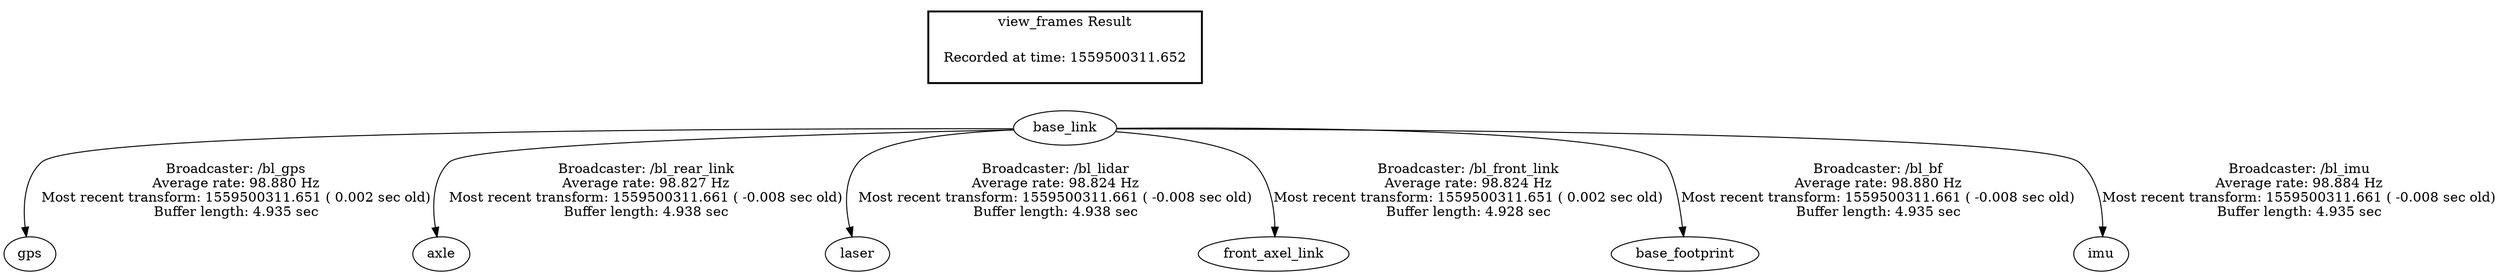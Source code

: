 digraph G {
"base_link" -> "gps"[label="Broadcaster: /bl_gps\nAverage rate: 98.880 Hz\nMost recent transform: 1559500311.651 ( 0.002 sec old)\nBuffer length: 4.935 sec\n"];
"base_link" -> "axle"[label="Broadcaster: /bl_rear_link\nAverage rate: 98.827 Hz\nMost recent transform: 1559500311.661 ( -0.008 sec old)\nBuffer length: 4.938 sec\n"];
"base_link" -> "laser"[label="Broadcaster: /bl_lidar\nAverage rate: 98.824 Hz\nMost recent transform: 1559500311.661 ( -0.008 sec old)\nBuffer length: 4.938 sec\n"];
"base_link" -> "front_axel_link"[label="Broadcaster: /bl_front_link\nAverage rate: 98.824 Hz\nMost recent transform: 1559500311.651 ( 0.002 sec old)\nBuffer length: 4.928 sec\n"];
"base_link" -> "base_footprint"[label="Broadcaster: /bl_bf\nAverage rate: 98.880 Hz\nMost recent transform: 1559500311.661 ( -0.008 sec old)\nBuffer length: 4.935 sec\n"];
"base_link" -> "imu"[label="Broadcaster: /bl_imu\nAverage rate: 98.884 Hz\nMost recent transform: 1559500311.661 ( -0.008 sec old)\nBuffer length: 4.935 sec\n"];
edge [style=invis];
 subgraph cluster_legend { style=bold; color=black; label ="view_frames Result";
"Recorded at time: 1559500311.652"[ shape=plaintext ] ;
 }->"base_link";
}